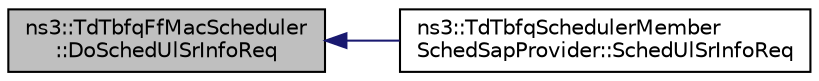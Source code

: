 digraph "ns3::TdTbfqFfMacScheduler::DoSchedUlSrInfoReq"
{
  edge [fontname="Helvetica",fontsize="10",labelfontname="Helvetica",labelfontsize="10"];
  node [fontname="Helvetica",fontsize="10",shape=record];
  rankdir="LR";
  Node1 [label="ns3::TdTbfqFfMacScheduler\l::DoSchedUlSrInfoReq",height=0.2,width=0.4,color="black", fillcolor="grey75", style="filled", fontcolor="black"];
  Node1 -> Node2 [dir="back",color="midnightblue",fontsize="10",style="solid"];
  Node2 [label="ns3::TdTbfqSchedulerMember\lSchedSapProvider::SchedUlSrInfoReq",height=0.2,width=0.4,color="black", fillcolor="white", style="filled",URL="$d8/da2/classns3_1_1TdTbfqSchedulerMemberSchedSapProvider.html#a55c34f0dd0d14b03a1953763e3405d5e"];
}

